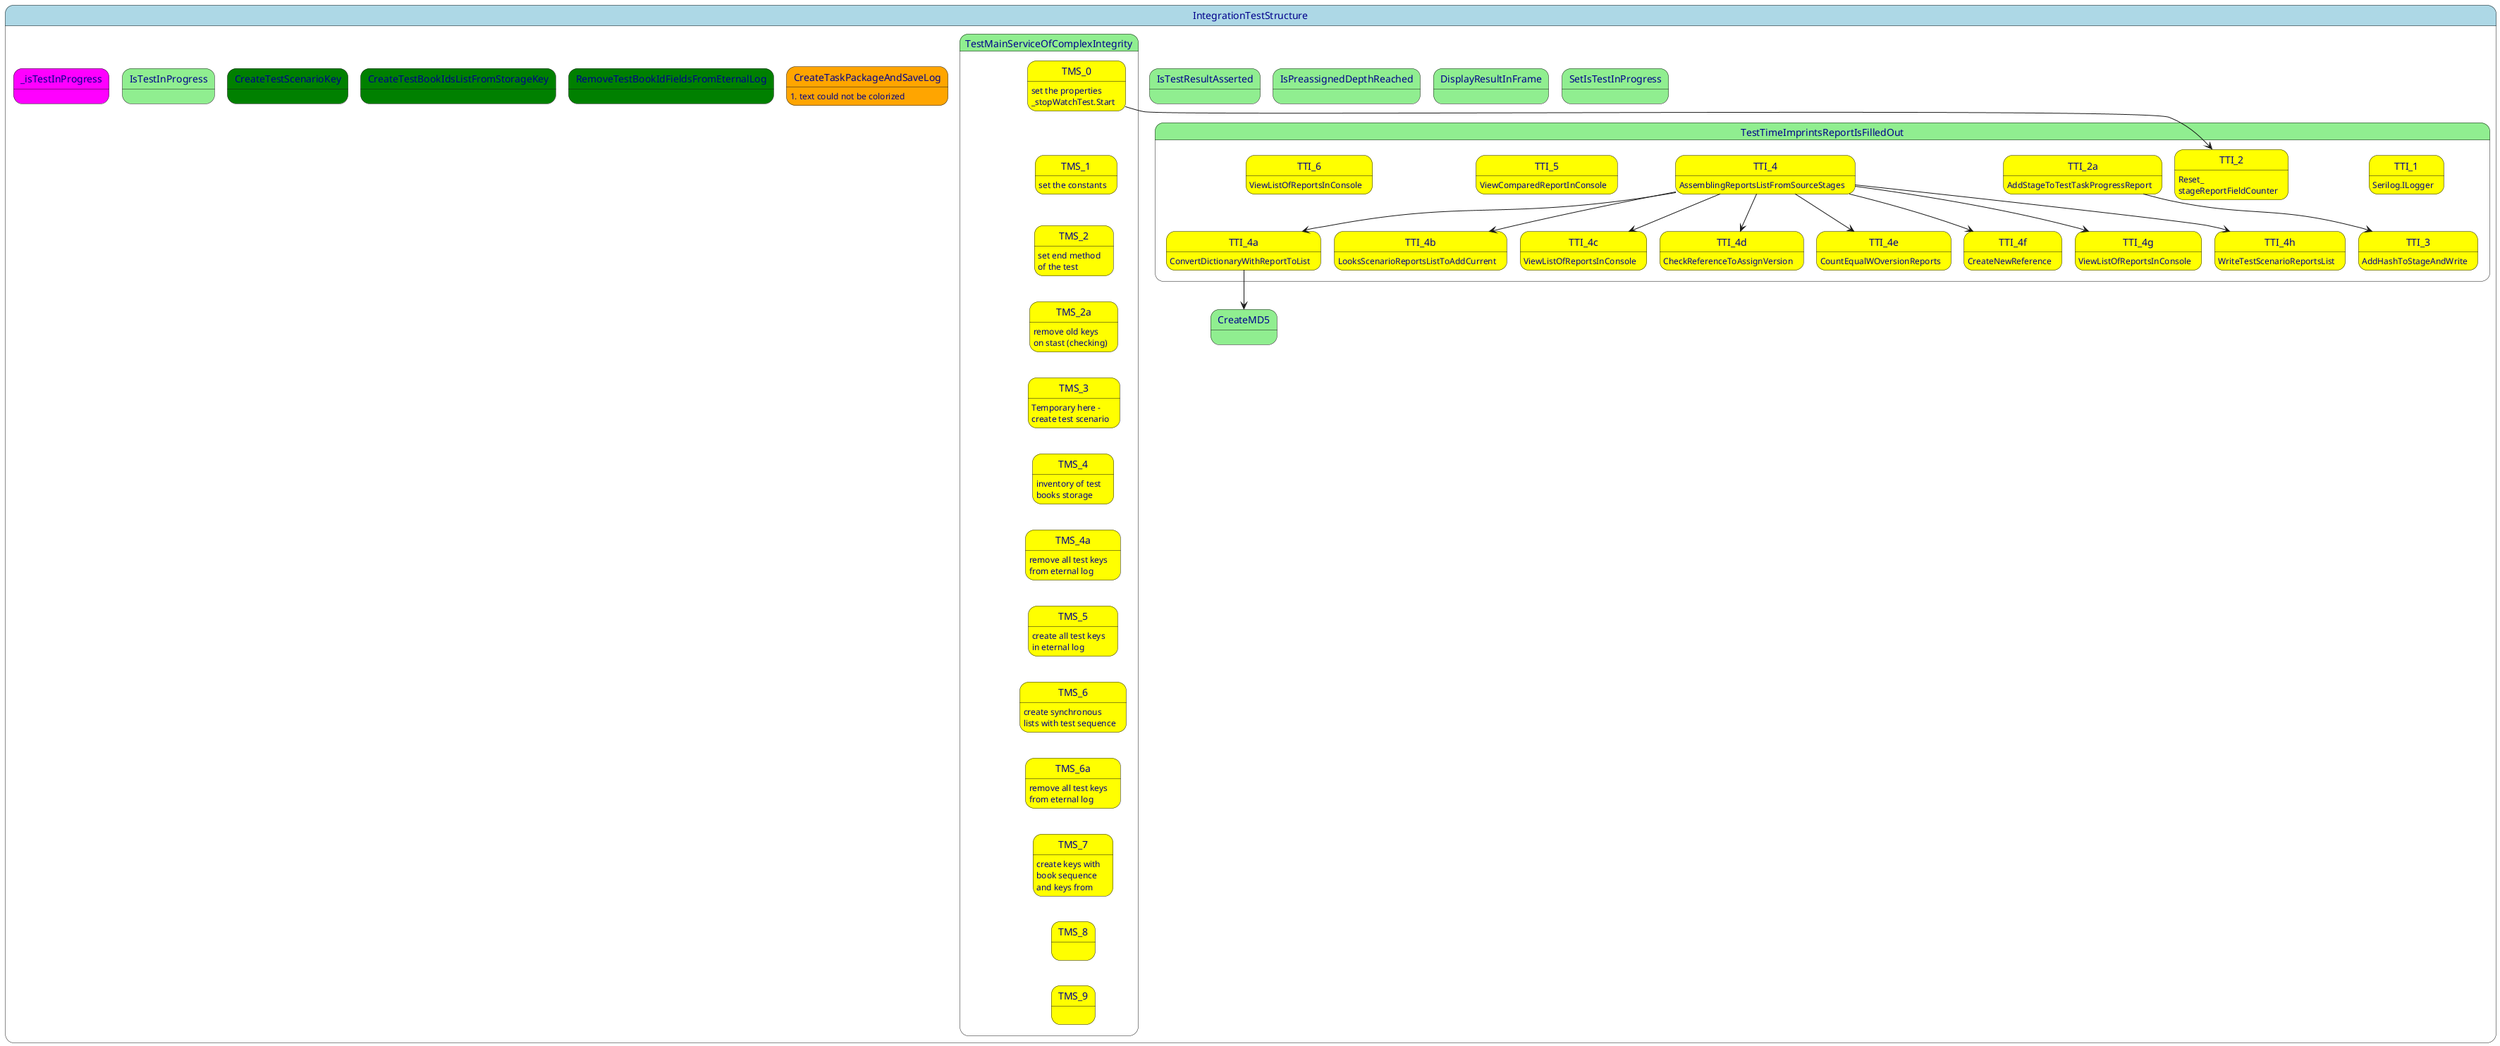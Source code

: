 @startuml

skinparam state {
    FontName Impact
    FontColor DarkBlue
}

state "IntegrationTestStructure" as main #lightblue {
    state _isTestInProgress #magenta

    state IsTestInProgress #lightgreen {
    }
    state "TestMainServiceOfComplexIntegrity" as test #lightgreen {
        state TMS_0 #yellow
        TMS_0 : set the properties \n_stopWatchTest.Start
        state TMS_1 #yellow
        TMS_1 : set the constants
        state TMS_2 #yellow
        TMS_2 : set end method \nof the test
        state TMS_2a #yellow
        TMS_2a : remove old keys \non stast (checking)
        state TMS_3 #yellow
        TMS_3 : Temporary here - \ncreate test scenario
        state TMS_4 #yellow
        TMS_4 : inventory of test \nbooks storage
        state TMS_4a #yellow
        TMS_4a :  remove all test keys \nfrom eternal log
        state TMS_5 #yellow
        TMS_5 :  create all test keys \nin eternal log
        state TMS_6 #yellow
        TMS_6 : create synchronous \nlists with test sequence
        state TMS_6a #yellow
        TMS_6a :  remove all test keys \nfrom eternal log
        state TMS_7 #yellow
        TMS_7 : create keys with \nbook sequence \nand keys from
        state TMS_8 #yellow
        TMS_8 :
        state TMS_9 #yellow
        TMS_9 :
        TMS_0 -down[hidden]-> TMS_1
        TMS_1 -down[hidden]-> TMS_2
        TMS_2 -down[hidden]-> TMS_2a
        TMS_2a -down[hidden]-> TMS_3
        TMS_3 -down[hidden]-> TMS_4
        TMS_4 -down[hidden]-> TMS_4a
        TMS_4a -down[hidden]-> TMS_5
        TMS_5 -down[hidden]-> TMS_6
        TMS_6 -down[hidden]-> TMS_6a
        TMS_6a -down[hidden]-> TMS_7
        TMS_7 -down[hidden]-> TMS_8
        TMS_8 -down[hidden]-> TMS_9
    }


    state CreateTestScenarioKey #green {
    }
    state CreateTestBookIdsListFromStorageKey #green {
    }
    state RemoveTestBookIdFieldsFromEternalLog #green {
    }

    state "CreateTaskPackageAndSaveLog" as save #orange {
    }
    'text:yellow
    save : #text could not be colorized

    state IsTestInProgress #lightgreen {
    }



    state CreateMD5 #lightgreen {
    }
    state IsTestResultAsserted #lightgreen {
    }
    state IsPreassignedDepthReached #lightgreen {
    }
    state DisplayResultInFrame #lightgreen {
    }
    state SetIsTestInProgress #lightgreen {
    }
    state IsTestInProgress #lightgreen {
    }



    state "TestTimeImprintsReportIsFilledOut" as report #lightgreen {
        state TTI_1 #yellow
        TTI_1 : Serilog.ILogger
        state TTI_2 #yellow
        TTI_2 : Reset_\nstageReportFieldCounter
        state TTI_2a #yellow
        TTI_2a : AddStageToTestTaskProgressReport
        state TTI_3 #yellow
        TTI_3 : AddHashToStageAndWrite

        state TTI_4 #yellow
        TTI_4 : AssemblingReportsListFromSourceStages
        state TTI_4a #yellow
        TTI_4a : ConvertDictionaryWithReportToList        
        state TTI_4b #yellow
        TTI_4b : LooksScenarioReportsListToAddCurrent
        state TTI_4c #yellow
        TTI_4c : ViewListOfReportsInConsole
        state TTI_4d #yellow
        TTI_4d : CheckReferenceToAssignVersion
        state TTI_4e #yellow
        TTI_4e : CountEqualWOversionReports
        state TTI_4f #yellow
        TTI_4f : CreateNewReference
        state TTI_4g #yellow
        TTI_4g : ViewListOfReportsInConsole
        state TTI_4h #yellow
        TTI_4h : WriteTestScenarioReportsList
        
        state TTI_5 #yellow
        TTI_5 : ViewComparedReportInConsole
        state TTI_6 #yellow
        TTI_6 : ViewListOfReportsInConsole

        TTI_2a --> TTI_3
        TTI_4 --> TTI_4a
        TTI_4 --> TTI_4b
        TTI_4 --> TTI_4c
        TTI_4 --> TTI_4d
        TTI_4 --> TTI_4e
        TTI_4 --> TTI_4f
        TTI_4 --> TTI_4g
        TTI_4 --> TTI_4h

    }

    TMS_0 --> TTI_2
    TTI_4a --> CreateMD5

    
}

@enduml
